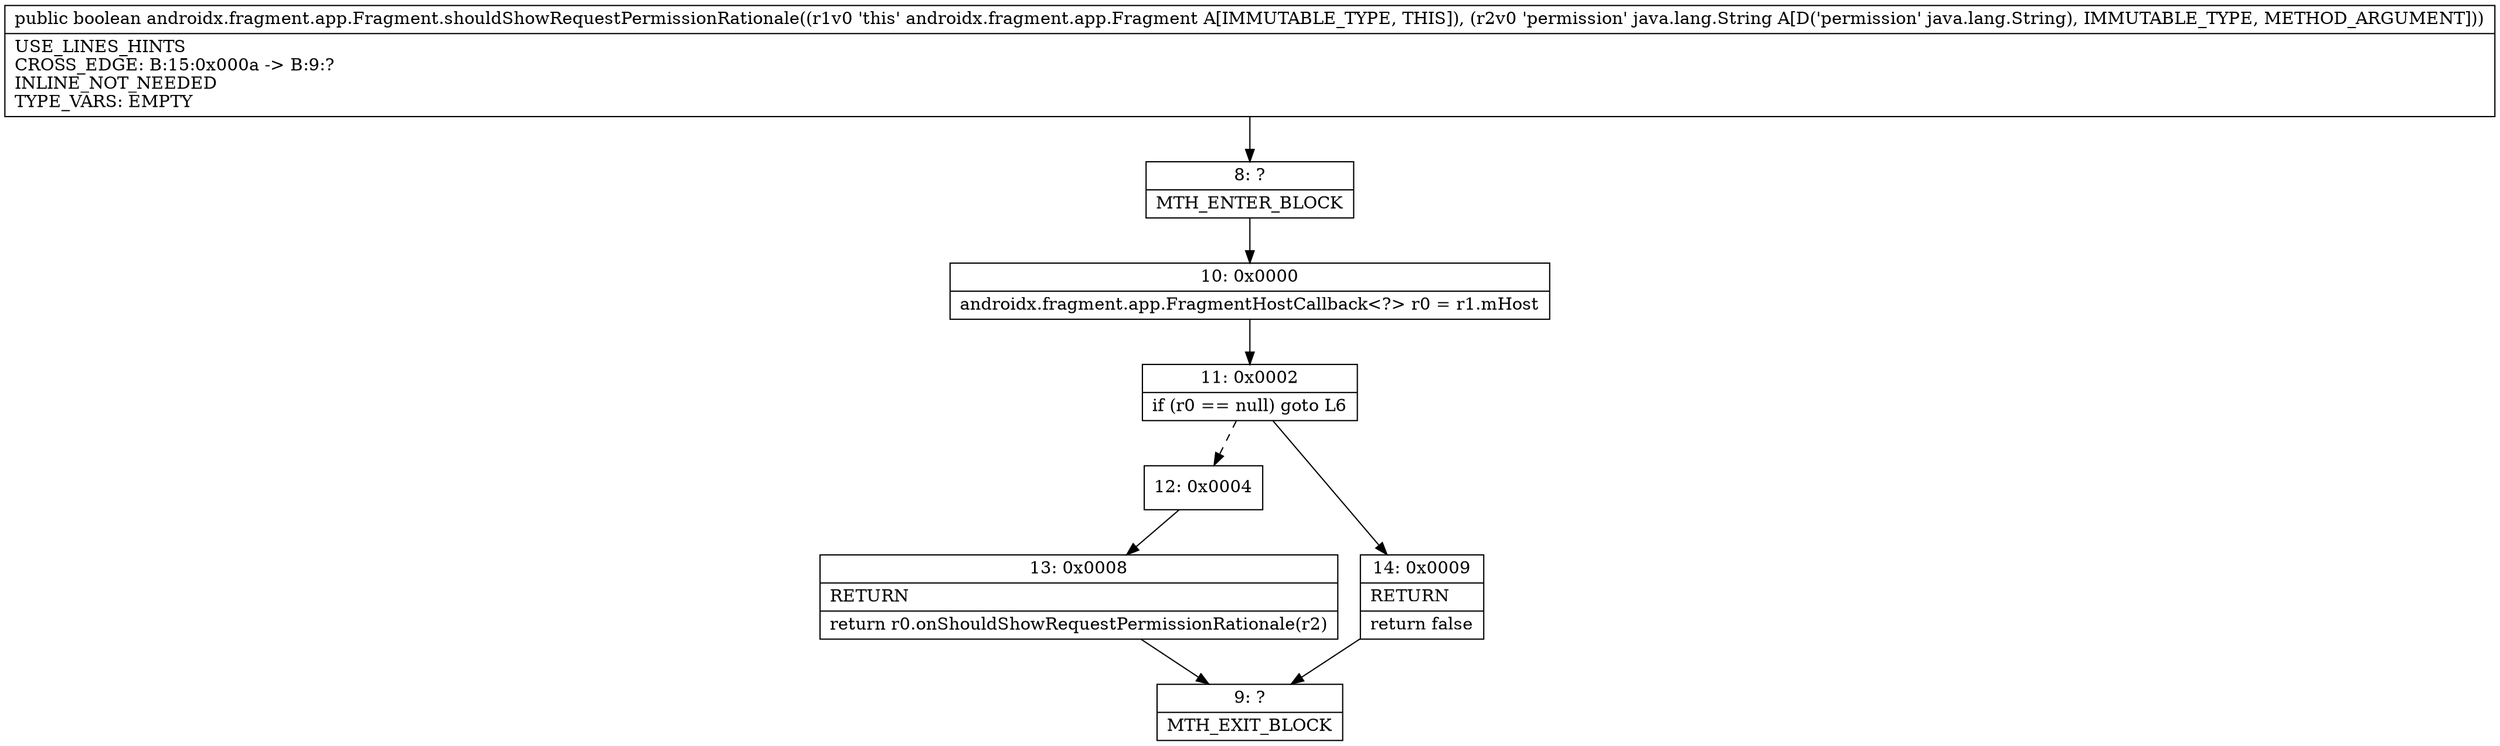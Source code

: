 digraph "CFG forandroidx.fragment.app.Fragment.shouldShowRequestPermissionRationale(Ljava\/lang\/String;)Z" {
Node_8 [shape=record,label="{8\:\ ?|MTH_ENTER_BLOCK\l}"];
Node_10 [shape=record,label="{10\:\ 0x0000|androidx.fragment.app.FragmentHostCallback\<?\> r0 = r1.mHost\l}"];
Node_11 [shape=record,label="{11\:\ 0x0002|if (r0 == null) goto L6\l}"];
Node_12 [shape=record,label="{12\:\ 0x0004}"];
Node_13 [shape=record,label="{13\:\ 0x0008|RETURN\l|return r0.onShouldShowRequestPermissionRationale(r2)\l}"];
Node_9 [shape=record,label="{9\:\ ?|MTH_EXIT_BLOCK\l}"];
Node_14 [shape=record,label="{14\:\ 0x0009|RETURN\l|return false\l}"];
MethodNode[shape=record,label="{public boolean androidx.fragment.app.Fragment.shouldShowRequestPermissionRationale((r1v0 'this' androidx.fragment.app.Fragment A[IMMUTABLE_TYPE, THIS]), (r2v0 'permission' java.lang.String A[D('permission' java.lang.String), IMMUTABLE_TYPE, METHOD_ARGUMENT]))  | USE_LINES_HINTS\lCROSS_EDGE: B:15:0x000a \-\> B:9:?\lINLINE_NOT_NEEDED\lTYPE_VARS: EMPTY\l}"];
MethodNode -> Node_8;Node_8 -> Node_10;
Node_10 -> Node_11;
Node_11 -> Node_12[style=dashed];
Node_11 -> Node_14;
Node_12 -> Node_13;
Node_13 -> Node_9;
Node_14 -> Node_9;
}

